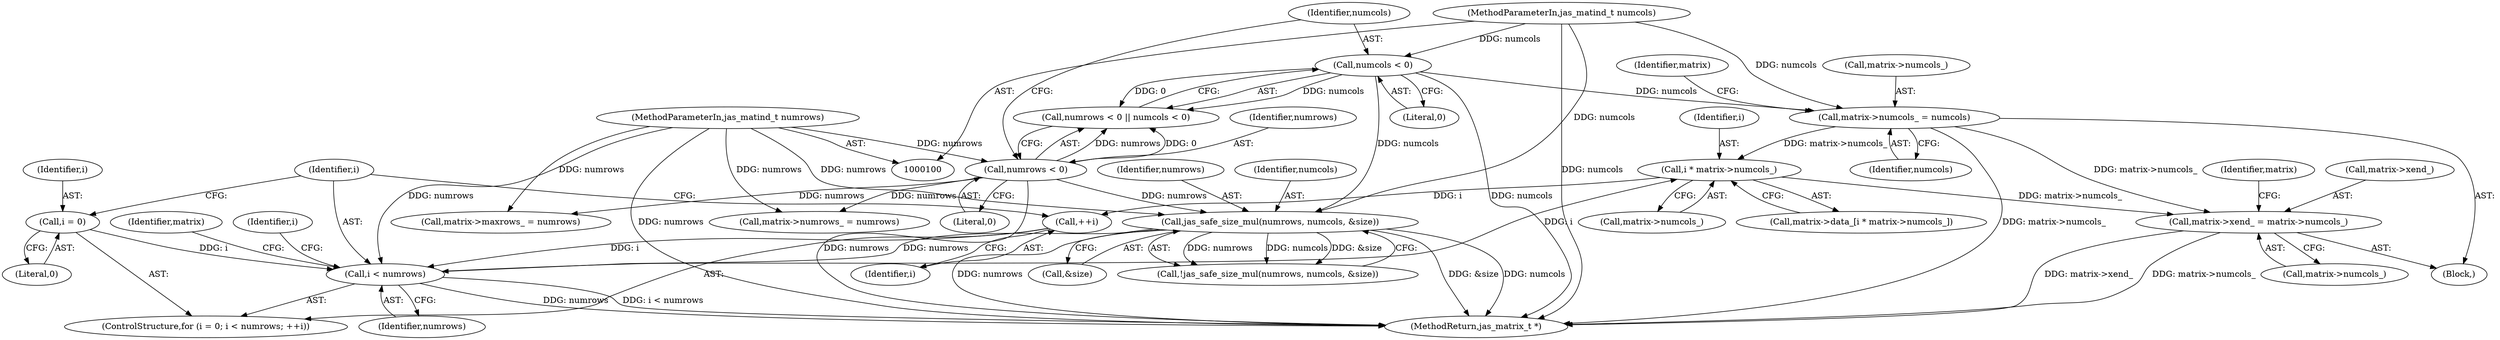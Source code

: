digraph "0_jasper_d42b2388f7f8e0332c846675133acea151fc557a_21@pointer" {
"1000275" [label="(Call,matrix->xend_ = matrix->numcols_)"];
"1000139" [label="(Call,matrix->numcols_ = numcols)"];
"1000115" [label="(Call,numcols < 0)"];
"1000102" [label="(MethodParameterIn,jas_matind_t numcols)"];
"1000241" [label="(Call,i * matrix->numcols_)"];
"1000224" [label="(Call,i < numrows)"];
"1000227" [label="(Call,++i)"];
"1000221" [label="(Call,i = 0)"];
"1000166" [label="(Call,jas_safe_size_mul(numrows, numcols, &size))"];
"1000101" [label="(MethodParameterIn,jas_matind_t numrows)"];
"1000112" [label="(Call,numrows < 0)"];
"1000284" [label="(Identifier,matrix)"];
"1000112" [label="(Call,numrows < 0)"];
"1000143" [label="(Identifier,numcols)"];
"1000115" [label="(Call,numcols < 0)"];
"1000299" [label="(MethodReturn,jas_matrix_t *)"];
"1000275" [label="(Call,matrix->xend_ = matrix->numcols_)"];
"1000116" [label="(Identifier,numcols)"];
"1000169" [label="(Call,&size)"];
"1000276" [label="(Call,matrix->xend_)"];
"1000227" [label="(Call,++i)"];
"1000222" [label="(Identifier,i)"];
"1000228" [label="(Identifier,i)"];
"1000166" [label="(Call,jas_safe_size_mul(numrows, numcols, &size))"];
"1000221" [label="(Call,i = 0)"];
"1000224" [label="(Call,i < numrows)"];
"1000134" [label="(Call,matrix->numrows_ = numrows)"];
"1000165" [label="(Call,!jas_safe_size_mul(numrows, numcols, &size))"];
"1000226" [label="(Identifier,numrows)"];
"1000117" [label="(Literal,0)"];
"1000220" [label="(ControlStructure,for (i = 0; i < numrows; ++i))"];
"1000111" [label="(Call,numrows < 0 || numcols < 0)"];
"1000167" [label="(Identifier,numrows)"];
"1000237" [label="(Call,matrix->data_[i * matrix->numcols_])"];
"1000225" [label="(Identifier,i)"];
"1000223" [label="(Literal,0)"];
"1000140" [label="(Call,matrix->numcols_)"];
"1000279" [label="(Call,matrix->numcols_)"];
"1000168" [label="(Identifier,numcols)"];
"1000243" [label="(Call,matrix->numcols_)"];
"1000233" [label="(Identifier,matrix)"];
"1000101" [label="(MethodParameterIn,jas_matind_t numrows)"];
"1000102" [label="(MethodParameterIn,jas_matind_t numcols)"];
"1000146" [label="(Identifier,matrix)"];
"1000103" [label="(Block,)"];
"1000242" [label="(Identifier,i)"];
"1000149" [label="(Call,matrix->maxrows_ = numrows)"];
"1000241" [label="(Call,i * matrix->numcols_)"];
"1000114" [label="(Literal,0)"];
"1000139" [label="(Call,matrix->numcols_ = numcols)"];
"1000113" [label="(Identifier,numrows)"];
"1000248" [label="(Identifier,i)"];
"1000275" -> "1000103"  [label="AST: "];
"1000275" -> "1000279"  [label="CFG: "];
"1000276" -> "1000275"  [label="AST: "];
"1000279" -> "1000275"  [label="AST: "];
"1000284" -> "1000275"  [label="CFG: "];
"1000275" -> "1000299"  [label="DDG: matrix->xend_"];
"1000275" -> "1000299"  [label="DDG: matrix->numcols_"];
"1000139" -> "1000275"  [label="DDG: matrix->numcols_"];
"1000241" -> "1000275"  [label="DDG: matrix->numcols_"];
"1000139" -> "1000103"  [label="AST: "];
"1000139" -> "1000143"  [label="CFG: "];
"1000140" -> "1000139"  [label="AST: "];
"1000143" -> "1000139"  [label="AST: "];
"1000146" -> "1000139"  [label="CFG: "];
"1000139" -> "1000299"  [label="DDG: matrix->numcols_"];
"1000115" -> "1000139"  [label="DDG: numcols"];
"1000102" -> "1000139"  [label="DDG: numcols"];
"1000139" -> "1000241"  [label="DDG: matrix->numcols_"];
"1000115" -> "1000111"  [label="AST: "];
"1000115" -> "1000117"  [label="CFG: "];
"1000116" -> "1000115"  [label="AST: "];
"1000117" -> "1000115"  [label="AST: "];
"1000111" -> "1000115"  [label="CFG: "];
"1000115" -> "1000299"  [label="DDG: numcols"];
"1000115" -> "1000111"  [label="DDG: numcols"];
"1000115" -> "1000111"  [label="DDG: 0"];
"1000102" -> "1000115"  [label="DDG: numcols"];
"1000115" -> "1000166"  [label="DDG: numcols"];
"1000102" -> "1000100"  [label="AST: "];
"1000102" -> "1000299"  [label="DDG: numcols"];
"1000102" -> "1000166"  [label="DDG: numcols"];
"1000241" -> "1000237"  [label="AST: "];
"1000241" -> "1000243"  [label="CFG: "];
"1000242" -> "1000241"  [label="AST: "];
"1000243" -> "1000241"  [label="AST: "];
"1000237" -> "1000241"  [label="CFG: "];
"1000241" -> "1000227"  [label="DDG: i"];
"1000224" -> "1000241"  [label="DDG: i"];
"1000224" -> "1000220"  [label="AST: "];
"1000224" -> "1000226"  [label="CFG: "];
"1000225" -> "1000224"  [label="AST: "];
"1000226" -> "1000224"  [label="AST: "];
"1000233" -> "1000224"  [label="CFG: "];
"1000248" -> "1000224"  [label="CFG: "];
"1000224" -> "1000299"  [label="DDG: numrows"];
"1000224" -> "1000299"  [label="DDG: i < numrows"];
"1000227" -> "1000224"  [label="DDG: i"];
"1000221" -> "1000224"  [label="DDG: i"];
"1000166" -> "1000224"  [label="DDG: numrows"];
"1000101" -> "1000224"  [label="DDG: numrows"];
"1000227" -> "1000220"  [label="AST: "];
"1000227" -> "1000228"  [label="CFG: "];
"1000228" -> "1000227"  [label="AST: "];
"1000225" -> "1000227"  [label="CFG: "];
"1000221" -> "1000220"  [label="AST: "];
"1000221" -> "1000223"  [label="CFG: "];
"1000222" -> "1000221"  [label="AST: "];
"1000223" -> "1000221"  [label="AST: "];
"1000225" -> "1000221"  [label="CFG: "];
"1000166" -> "1000165"  [label="AST: "];
"1000166" -> "1000169"  [label="CFG: "];
"1000167" -> "1000166"  [label="AST: "];
"1000168" -> "1000166"  [label="AST: "];
"1000169" -> "1000166"  [label="AST: "];
"1000165" -> "1000166"  [label="CFG: "];
"1000166" -> "1000299"  [label="DDG: &size"];
"1000166" -> "1000299"  [label="DDG: numcols"];
"1000166" -> "1000299"  [label="DDG: numrows"];
"1000166" -> "1000165"  [label="DDG: numrows"];
"1000166" -> "1000165"  [label="DDG: numcols"];
"1000166" -> "1000165"  [label="DDG: &size"];
"1000101" -> "1000166"  [label="DDG: numrows"];
"1000112" -> "1000166"  [label="DDG: numrows"];
"1000101" -> "1000100"  [label="AST: "];
"1000101" -> "1000299"  [label="DDG: numrows"];
"1000101" -> "1000112"  [label="DDG: numrows"];
"1000101" -> "1000134"  [label="DDG: numrows"];
"1000101" -> "1000149"  [label="DDG: numrows"];
"1000112" -> "1000111"  [label="AST: "];
"1000112" -> "1000114"  [label="CFG: "];
"1000113" -> "1000112"  [label="AST: "];
"1000114" -> "1000112"  [label="AST: "];
"1000116" -> "1000112"  [label="CFG: "];
"1000111" -> "1000112"  [label="CFG: "];
"1000112" -> "1000299"  [label="DDG: numrows"];
"1000112" -> "1000111"  [label="DDG: numrows"];
"1000112" -> "1000111"  [label="DDG: 0"];
"1000112" -> "1000134"  [label="DDG: numrows"];
"1000112" -> "1000149"  [label="DDG: numrows"];
}

